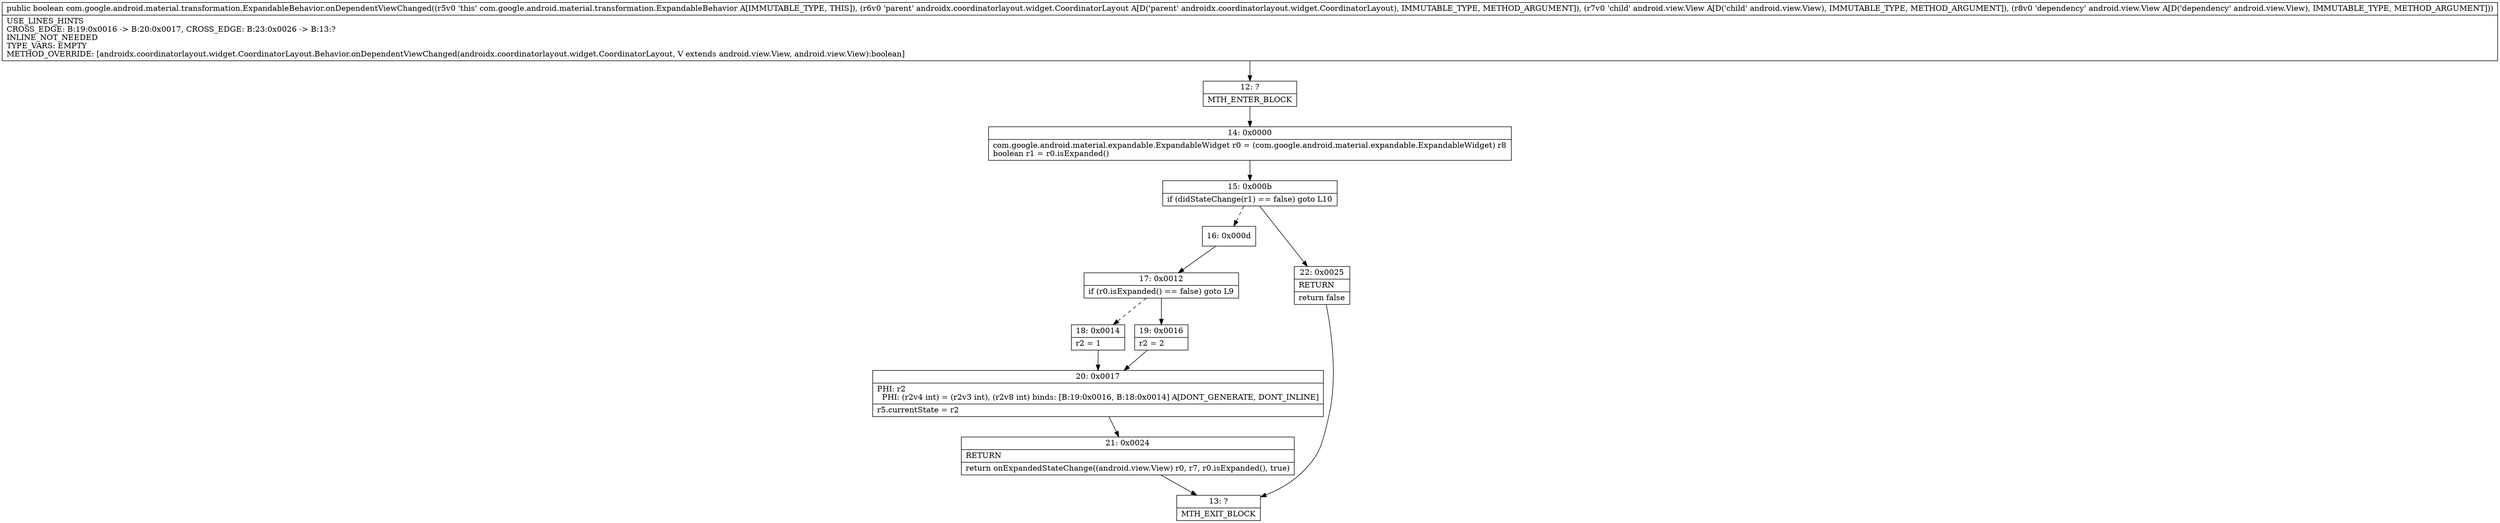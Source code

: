 digraph "CFG forcom.google.android.material.transformation.ExpandableBehavior.onDependentViewChanged(Landroidx\/coordinatorlayout\/widget\/CoordinatorLayout;Landroid\/view\/View;Landroid\/view\/View;)Z" {
Node_12 [shape=record,label="{12\:\ ?|MTH_ENTER_BLOCK\l}"];
Node_14 [shape=record,label="{14\:\ 0x0000|com.google.android.material.expandable.ExpandableWidget r0 = (com.google.android.material.expandable.ExpandableWidget) r8\lboolean r1 = r0.isExpanded()\l}"];
Node_15 [shape=record,label="{15\:\ 0x000b|if (didStateChange(r1) == false) goto L10\l}"];
Node_16 [shape=record,label="{16\:\ 0x000d}"];
Node_17 [shape=record,label="{17\:\ 0x0012|if (r0.isExpanded() == false) goto L9\l}"];
Node_18 [shape=record,label="{18\:\ 0x0014|r2 = 1\l}"];
Node_20 [shape=record,label="{20\:\ 0x0017|PHI: r2 \l  PHI: (r2v4 int) = (r2v3 int), (r2v8 int) binds: [B:19:0x0016, B:18:0x0014] A[DONT_GENERATE, DONT_INLINE]\l|r5.currentState = r2\l}"];
Node_21 [shape=record,label="{21\:\ 0x0024|RETURN\l|return onExpandedStateChange((android.view.View) r0, r7, r0.isExpanded(), true)\l}"];
Node_13 [shape=record,label="{13\:\ ?|MTH_EXIT_BLOCK\l}"];
Node_19 [shape=record,label="{19\:\ 0x0016|r2 = 2\l}"];
Node_22 [shape=record,label="{22\:\ 0x0025|RETURN\l|return false\l}"];
MethodNode[shape=record,label="{public boolean com.google.android.material.transformation.ExpandableBehavior.onDependentViewChanged((r5v0 'this' com.google.android.material.transformation.ExpandableBehavior A[IMMUTABLE_TYPE, THIS]), (r6v0 'parent' androidx.coordinatorlayout.widget.CoordinatorLayout A[D('parent' androidx.coordinatorlayout.widget.CoordinatorLayout), IMMUTABLE_TYPE, METHOD_ARGUMENT]), (r7v0 'child' android.view.View A[D('child' android.view.View), IMMUTABLE_TYPE, METHOD_ARGUMENT]), (r8v0 'dependency' android.view.View A[D('dependency' android.view.View), IMMUTABLE_TYPE, METHOD_ARGUMENT]))  | USE_LINES_HINTS\lCROSS_EDGE: B:19:0x0016 \-\> B:20:0x0017, CROSS_EDGE: B:23:0x0026 \-\> B:13:?\lINLINE_NOT_NEEDED\lTYPE_VARS: EMPTY\lMETHOD_OVERRIDE: [androidx.coordinatorlayout.widget.CoordinatorLayout.Behavior.onDependentViewChanged(androidx.coordinatorlayout.widget.CoordinatorLayout, V extends android.view.View, android.view.View):boolean]\l}"];
MethodNode -> Node_12;Node_12 -> Node_14;
Node_14 -> Node_15;
Node_15 -> Node_16[style=dashed];
Node_15 -> Node_22;
Node_16 -> Node_17;
Node_17 -> Node_18[style=dashed];
Node_17 -> Node_19;
Node_18 -> Node_20;
Node_20 -> Node_21;
Node_21 -> Node_13;
Node_19 -> Node_20;
Node_22 -> Node_13;
}

